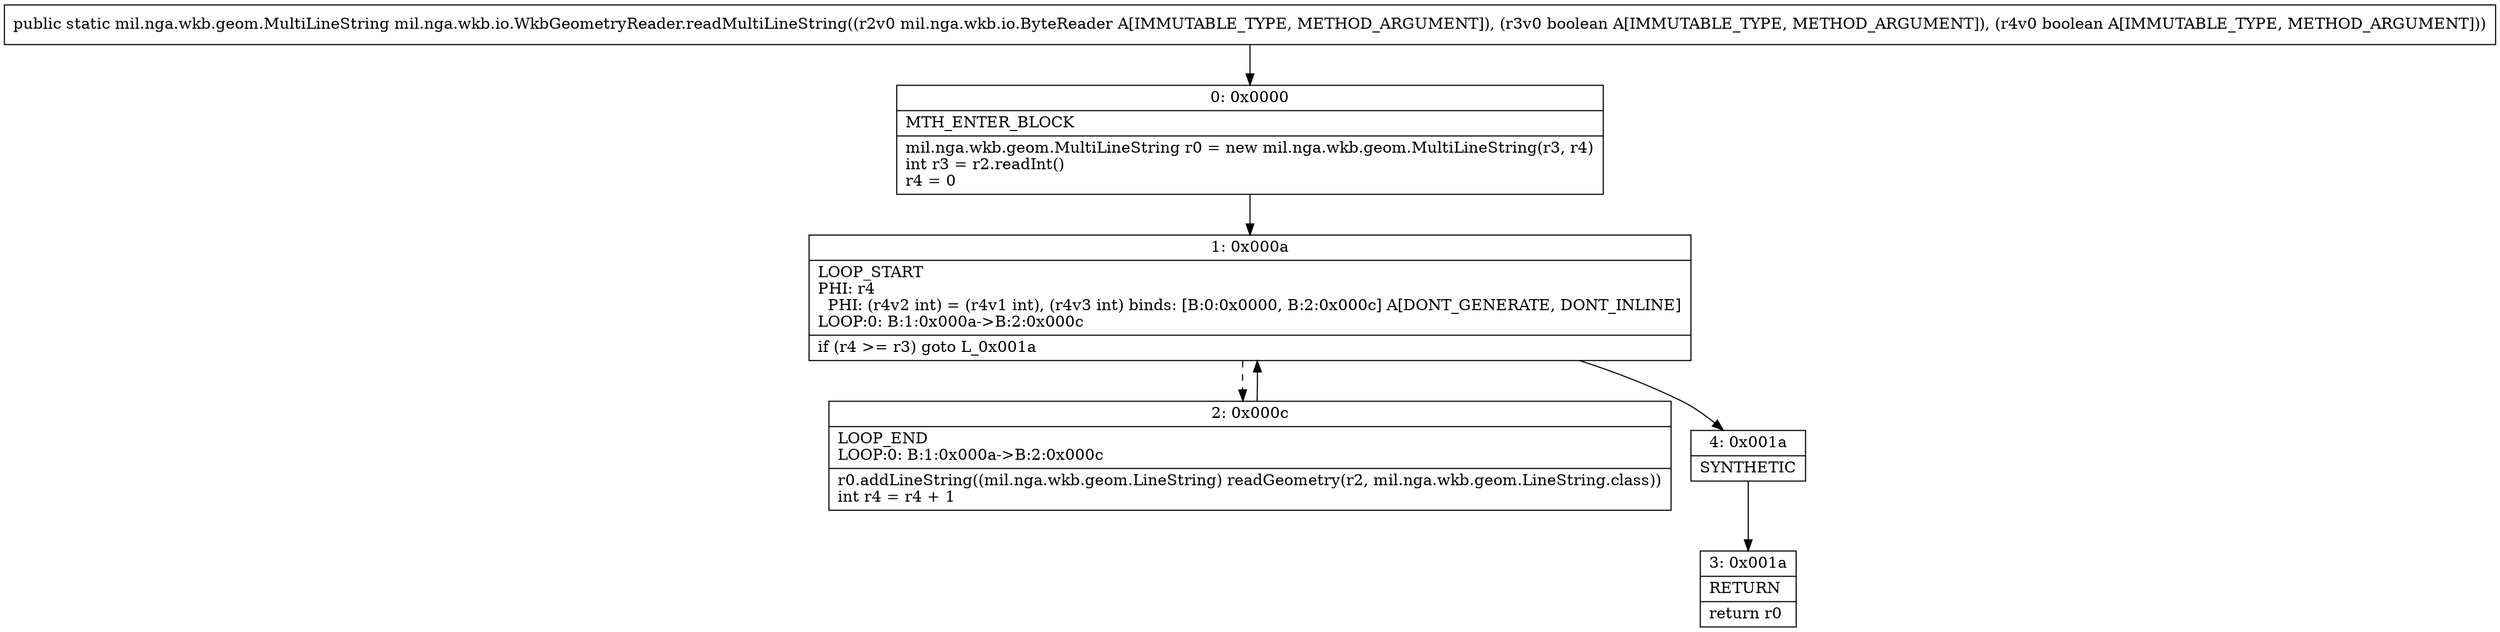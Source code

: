 digraph "CFG formil.nga.wkb.io.WkbGeometryReader.readMultiLineString(Lmil\/nga\/wkb\/io\/ByteReader;ZZ)Lmil\/nga\/wkb\/geom\/MultiLineString;" {
Node_0 [shape=record,label="{0\:\ 0x0000|MTH_ENTER_BLOCK\l|mil.nga.wkb.geom.MultiLineString r0 = new mil.nga.wkb.geom.MultiLineString(r3, r4)\lint r3 = r2.readInt()\lr4 = 0\l}"];
Node_1 [shape=record,label="{1\:\ 0x000a|LOOP_START\lPHI: r4 \l  PHI: (r4v2 int) = (r4v1 int), (r4v3 int) binds: [B:0:0x0000, B:2:0x000c] A[DONT_GENERATE, DONT_INLINE]\lLOOP:0: B:1:0x000a\-\>B:2:0x000c\l|if (r4 \>= r3) goto L_0x001a\l}"];
Node_2 [shape=record,label="{2\:\ 0x000c|LOOP_END\lLOOP:0: B:1:0x000a\-\>B:2:0x000c\l|r0.addLineString((mil.nga.wkb.geom.LineString) readGeometry(r2, mil.nga.wkb.geom.LineString.class))\lint r4 = r4 + 1\l}"];
Node_3 [shape=record,label="{3\:\ 0x001a|RETURN\l|return r0\l}"];
Node_4 [shape=record,label="{4\:\ 0x001a|SYNTHETIC\l}"];
MethodNode[shape=record,label="{public static mil.nga.wkb.geom.MultiLineString mil.nga.wkb.io.WkbGeometryReader.readMultiLineString((r2v0 mil.nga.wkb.io.ByteReader A[IMMUTABLE_TYPE, METHOD_ARGUMENT]), (r3v0 boolean A[IMMUTABLE_TYPE, METHOD_ARGUMENT]), (r4v0 boolean A[IMMUTABLE_TYPE, METHOD_ARGUMENT])) }"];
MethodNode -> Node_0;
Node_0 -> Node_1;
Node_1 -> Node_2[style=dashed];
Node_1 -> Node_4;
Node_2 -> Node_1;
Node_4 -> Node_3;
}

